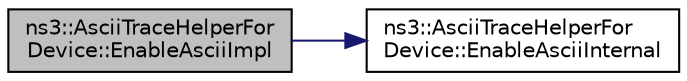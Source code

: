 digraph "ns3::AsciiTraceHelperForDevice::EnableAsciiImpl"
{
 // LATEX_PDF_SIZE
  edge [fontname="Helvetica",fontsize="10",labelfontname="Helvetica",labelfontsize="10"];
  node [fontname="Helvetica",fontsize="10",shape=record];
  rankdir="LR";
  Node1 [label="ns3::AsciiTraceHelperFor\lDevice::EnableAsciiImpl",height=0.2,width=0.4,color="black", fillcolor="grey75", style="filled", fontcolor="black",tooltip="Enable ascii trace output the indicated net device using a device previously named using the ns-3 obj..."];
  Node1 -> Node2 [color="midnightblue",fontsize="10",style="solid",fontname="Helvetica"];
  Node2 [label="ns3::AsciiTraceHelperFor\lDevice::EnableAsciiInternal",height=0.2,width=0.4,color="black", fillcolor="white", style="filled",URL="$classns3_1_1_ascii_trace_helper_for_device.html#ab0eb42de1633994e75f4a4fd44bc79de",tooltip="Enable ascii trace output on the indicated net device."];
}
